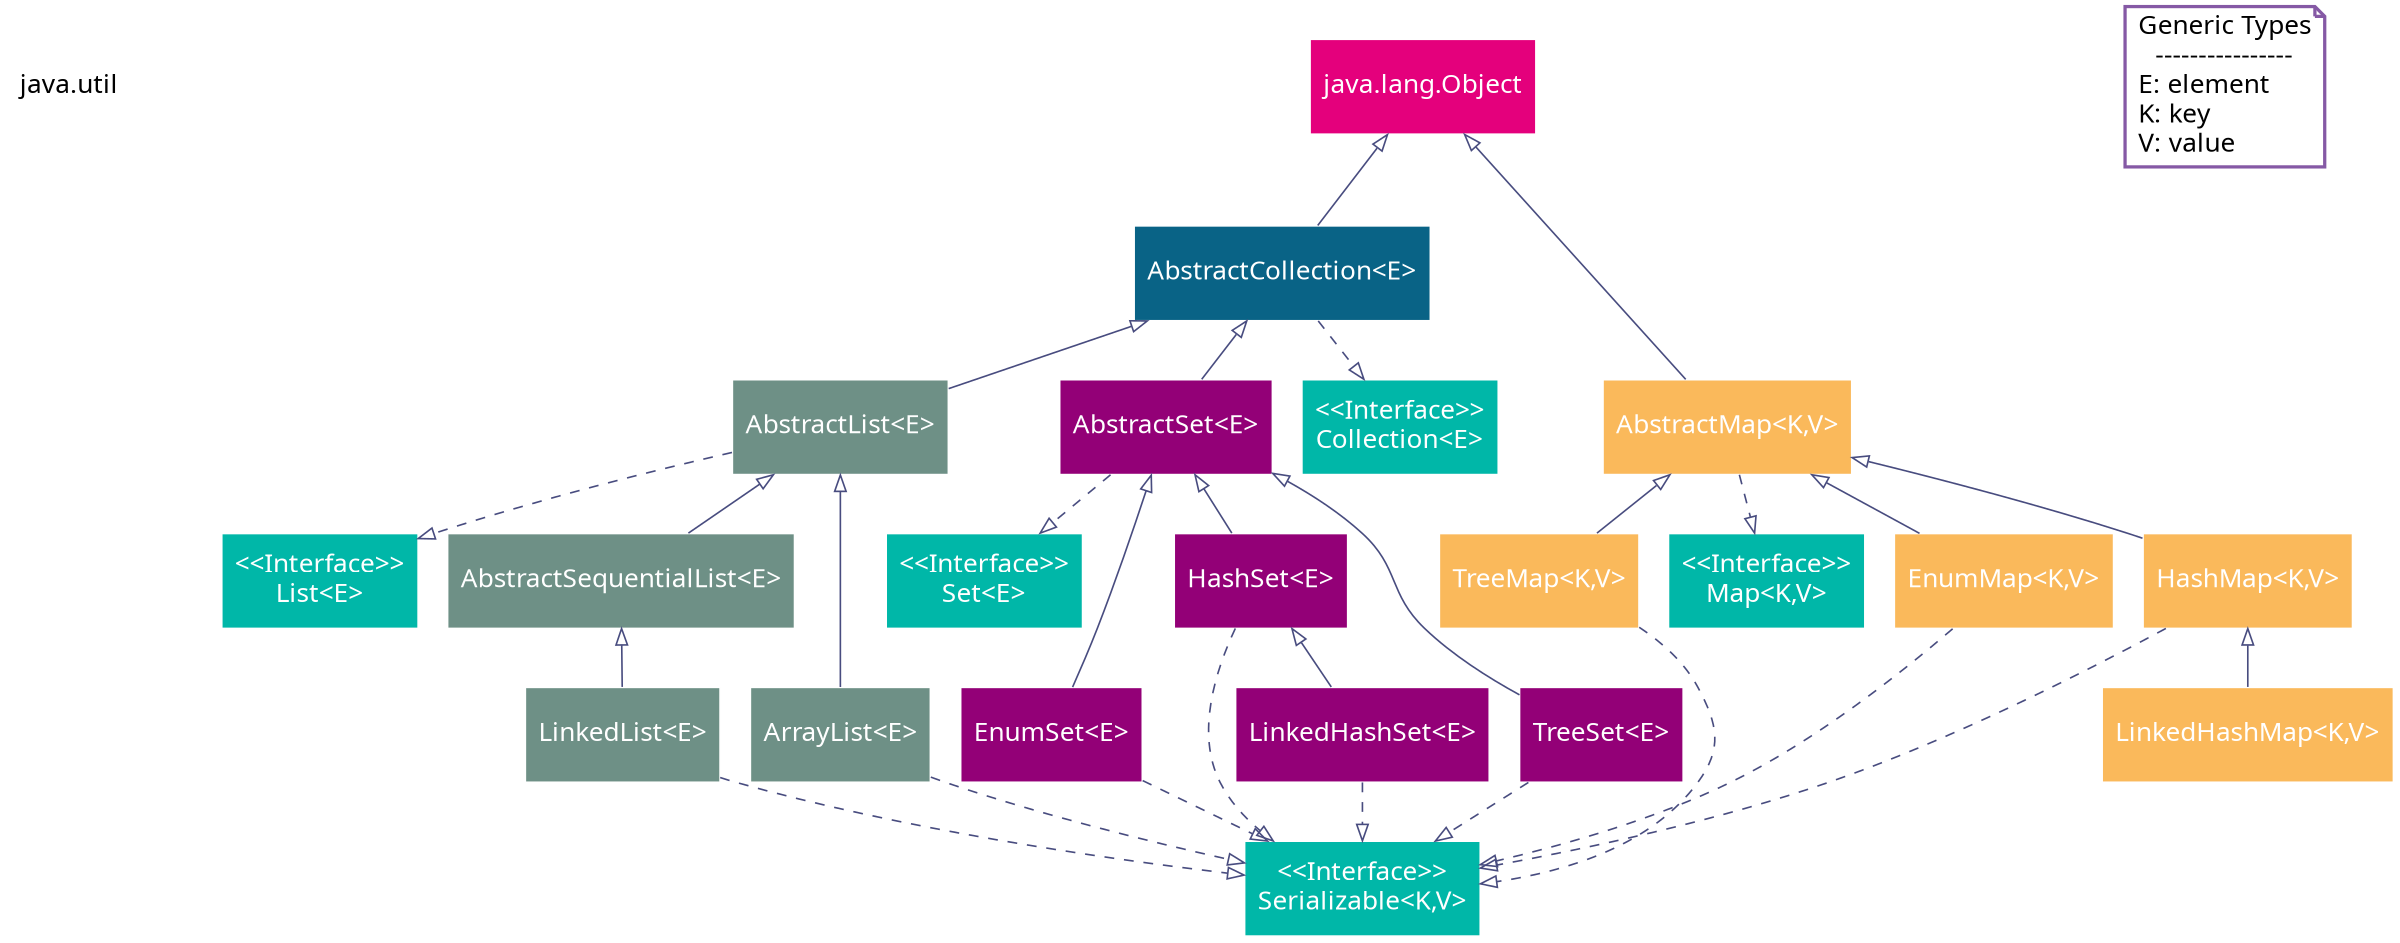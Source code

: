 digraph javaCollection {
  // rankdir=LR;
  size="16"
  // splines=ortho;
  // bgcolor="#f6f6f6"

  // notes
  node [
    fontname="Helvetia";
    fontsize=16;
  ];
  package [
    shape=plaintext;
    label="java.util";
  ];
  generic_types [
    shape=note;
    color="#8559a5";
    penwidth=2;
    label="Generic Types\n----------------\nE: element\lK: key\lV: value\l";
  ];


  // graph start
  node [
    shape=box;
    style="filled";
    color="#ffffff";
    fontcolor="#ffffff";
    height=0.8;
  ];

  edge [
    color="#484c7f"
  ];

  node [fillcolor="#e4007c"];
  object [label="java.lang.Object"];
  {rank=same; package; generic_types; object}
  package -> object [style=invis, minlen=40];
  object -> generic_types [style=invis, minlen=20];

  // interfaces
  node [fillcolor="#00b7a8"];
  collection [label="\<\<Interface\>\>\nCollection\<E\>"];
  set [label="\<\<Interface\>\>\nSet\<E\>"];
  list [label="\<\<Interface\>\>\nList\<E\>"];
  map [label="\<\<Interface\>\>\nMap\<K,V\>"];
  serializable [label="\<\<Interface\>\>\nSerializable\<K,V\>"];

  // classes
  node [fillcolor="#096386"];
  abstract_collection [label="AbstractCollection\<E\>"];

  node [fillcolor="#930077"];
  abstract_set [label="AbstractSet\<E\>"];
  enum_set [label="EnumSet\<E\>"];
  hash_set [label="HashSet\<E\>"];
  linked_hash_set [label="LinkedHashSet\<E\>"];
  tree_set [label="TreeSet\<E\>"];

  node [fillcolor="#6e9086"];
  abstract_list [label="AbstractList\<E\>"];
  abstract_sequential_list [label="AbstractSequentialList\<E\>"];
  array_list [label="ArrayList\<E\>"];
  linked_list [label="LinkedList\<E\>"];

  node [fillcolor="#fab95b"];
  abstract_map [label="AbstractMap\<K,V\>"];
  enum_map [label="EnumMap\<K,V\>"];
  hash_map [label="HashMap\<K,V\>"];
  tree_map [label="TreeMap\<K,V\>"];
  // concurrent_hash_map [label="ConcurrentHashMap\<K,V\>"];
  linked_hash_map [label="LinkedHashMap\<K,V\>"];

  edge [dir=back; arrowtail=empty;];
  object -> {abstract_collection, abstract_map};
  abstract_collection -> {abstract_list, abstract_set};
  abstract_set -> {enum_set, hash_set, tree_set};
  hash_set -> linked_hash_set;
  abstract_list -> {array_list, abstract_sequential_list};
  abstract_sequential_list -> linked_list;
  abstract_map -> {enum_map, hash_map, tree_map};
  hash_map -> linked_hash_map;

  edge [style=dashed; dir=forward; arrowhead=empty;];
  abstract_collection -> collection;
  abstract_set -> set;
  abstract_list -> list;
  abstract_map -> map;
  {
    linked_list,
    array_list,
    enum_set,
    hash_set,
    linked_hash_set,
    tree_set,
    enum_map,
    hash_map,
    tree_map
  } -> serializable;

  {
    rank=same;
    abstract_set; abstract_list; abstract_map;
  }
  edge [style=invis];
  {
    abstract_list -> abstract_set -> abstract_map;
    list -> set -> map;
  }
  {
    rank=same;
    list; set; map;
  }
}
